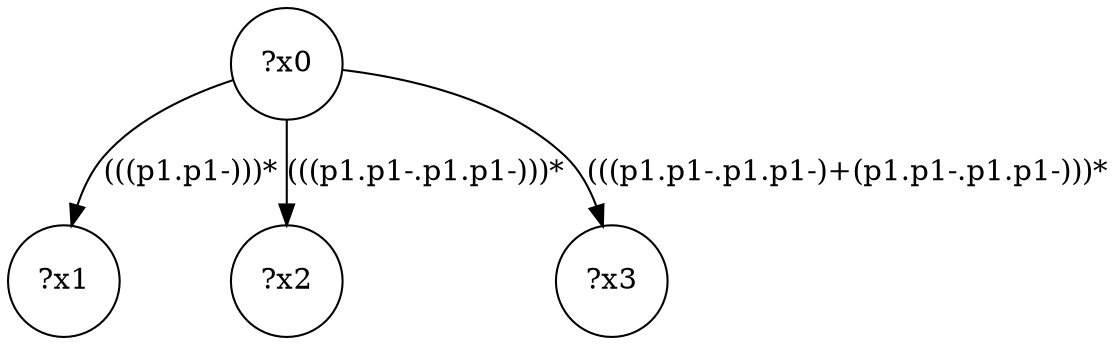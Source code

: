 digraph g {
	x0 [shape=circle, label="?x0"];
	x1 [shape=circle, label="?x1"];
	x0 -> x1 [label="(((p1.p1-)))*"];
	x2 [shape=circle, label="?x2"];
	x0 -> x2 [label="(((p1.p1-.p1.p1-)))*"];
	x3 [shape=circle, label="?x3"];
	x0 -> x3 [label="(((p1.p1-.p1.p1-)+(p1.p1-.p1.p1-)))*"];
}
